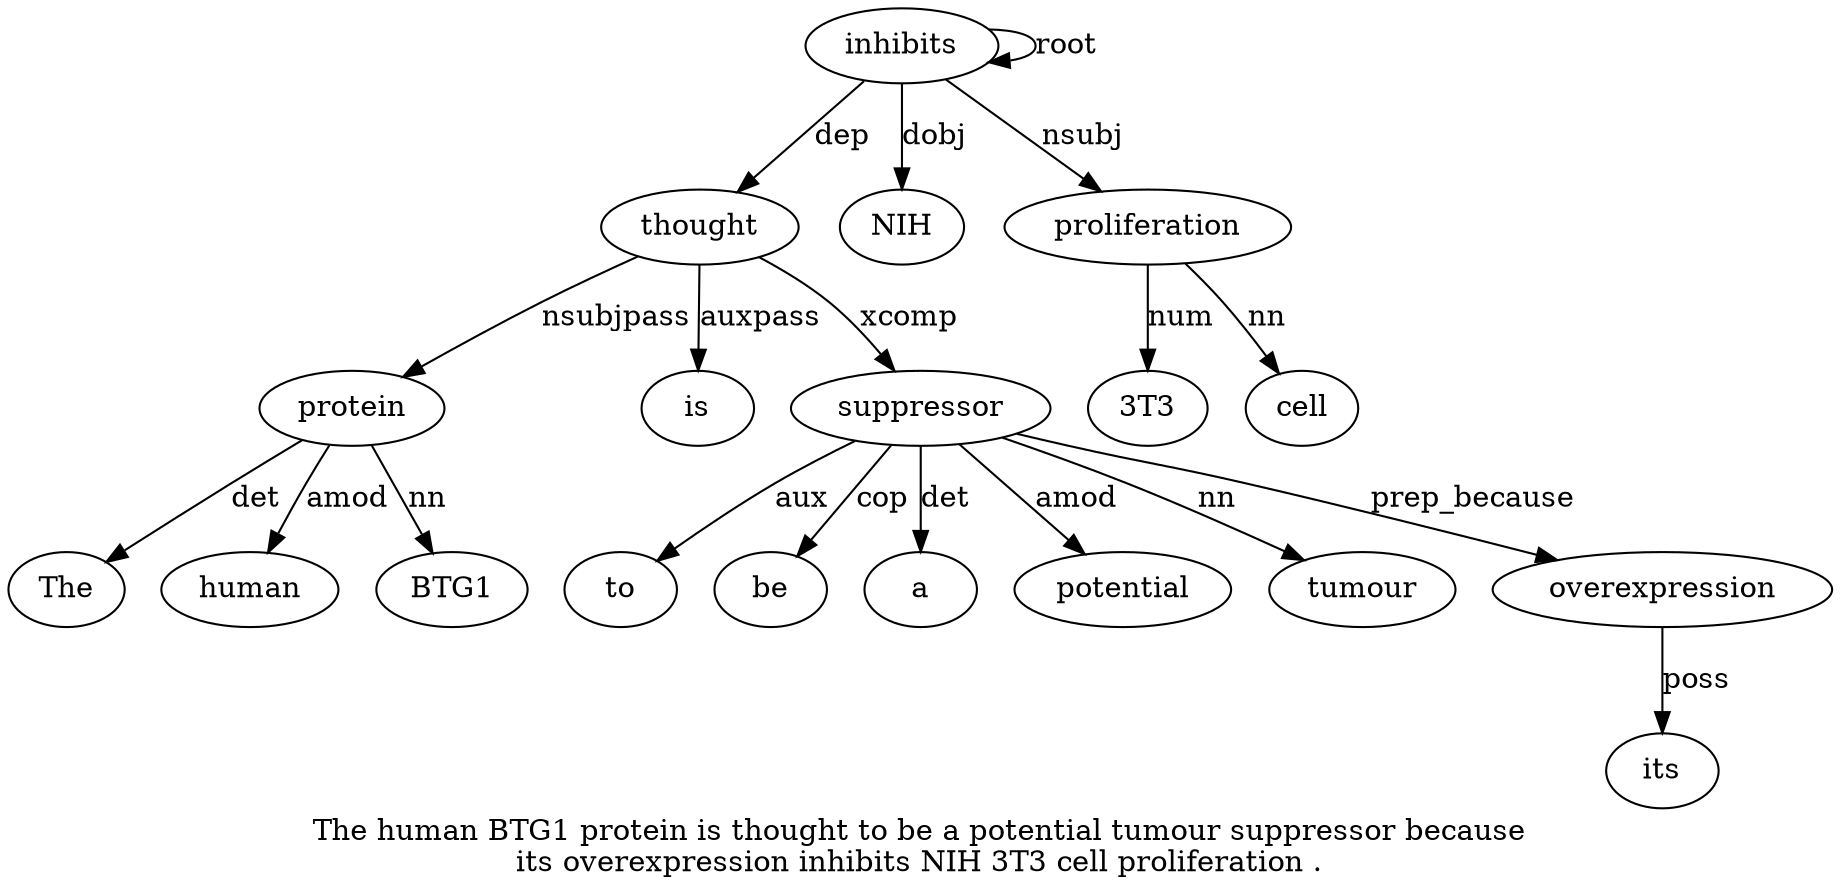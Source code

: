 digraph "The human BTG1 protein is thought to be a potential tumour suppressor because its overexpression inhibits NIH 3T3 cell proliferation ." {
label="The human BTG1 protein is thought to be a potential tumour suppressor because
its overexpression inhibits NIH 3T3 cell proliferation .";
protein4 [style=filled, fillcolor=white, label=protein];
The1 [style=filled, fillcolor=white, label=The];
protein4 -> The1  [label=det];
human2 [style=filled, fillcolor=white, label=human];
protein4 -> human2  [label=amod];
BTG13 [style=filled, fillcolor=white, label=BTG1];
protein4 -> BTG13  [label=nn];
thought6 [style=filled, fillcolor=white, label=thought];
thought6 -> protein4  [label=nsubjpass];
is5 [style=filled, fillcolor=white, label=is];
thought6 -> is5  [label=auxpass];
inhibits16 [style=filled, fillcolor=white, label=inhibits];
inhibits16 -> thought6  [label=dep];
suppressor12 [style=filled, fillcolor=white, label=suppressor];
to7 [style=filled, fillcolor=white, label=to];
suppressor12 -> to7  [label=aux];
be8 [style=filled, fillcolor=white, label=be];
suppressor12 -> be8  [label=cop];
a9 [style=filled, fillcolor=white, label=a];
suppressor12 -> a9  [label=det];
potential10 [style=filled, fillcolor=white, label=potential];
suppressor12 -> potential10  [label=amod];
tumour11 [style=filled, fillcolor=white, label=tumour];
suppressor12 -> tumour11  [label=nn];
thought6 -> suppressor12  [label=xcomp];
overexpression15 [style=filled, fillcolor=white, label=overexpression];
its14 [style=filled, fillcolor=white, label=its];
overexpression15 -> its14  [label=poss];
suppressor12 -> overexpression15  [label=prep_because];
inhibits16 -> inhibits16  [label=root];
NIH17 [style=filled, fillcolor=white, label=NIH];
inhibits16 -> NIH17  [label=dobj];
proliferation20 [style=filled, fillcolor=white, label=proliferation];
"3T318" [style=filled, fillcolor=white, label="3T3"];
proliferation20 -> "3T318"  [label=num];
cell19 [style=filled, fillcolor=white, label=cell];
proliferation20 -> cell19  [label=nn];
inhibits16 -> proliferation20  [label=nsubj];
}
